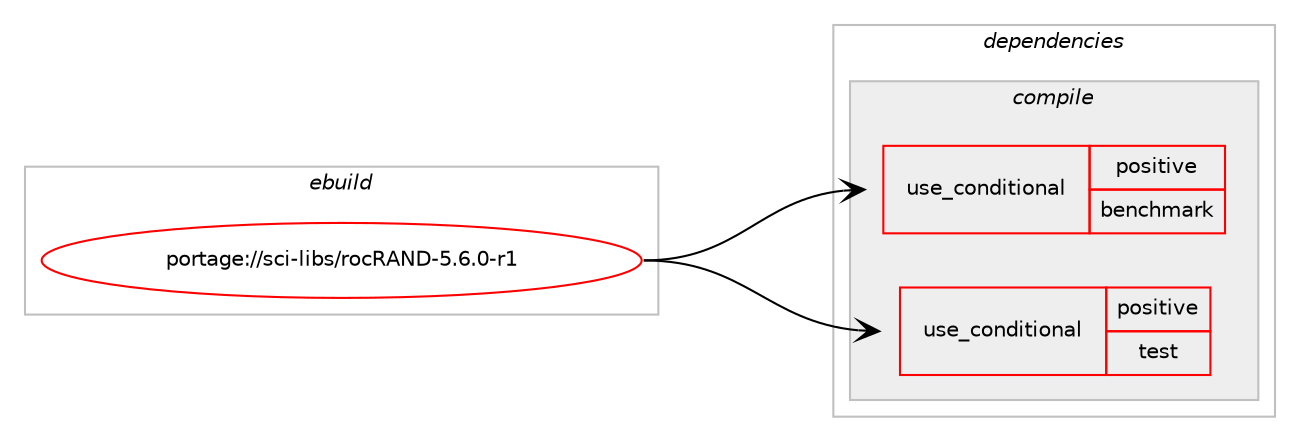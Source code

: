digraph prolog {

# *************
# Graph options
# *************

newrank=true;
concentrate=true;
compound=true;
graph [rankdir=LR,fontname=Helvetica,fontsize=10,ranksep=1.5];#, ranksep=2.5, nodesep=0.2];
edge  [arrowhead=vee];
node  [fontname=Helvetica,fontsize=10];

# **********
# The ebuild
# **********

subgraph cluster_leftcol {
color=gray;
rank=same;
label=<<i>ebuild</i>>;
id [label="portage://sci-libs/rocRAND-5.6.0-r1", color=red, width=4, href="../sci-libs/rocRAND-5.6.0-r1.svg"];
}

# ****************
# The dependencies
# ****************

subgraph cluster_midcol {
color=gray;
label=<<i>dependencies</i>>;
subgraph cluster_compile {
fillcolor="#eeeeee";
style=filled;
label=<<i>compile</i>>;
subgraph cond9778 {
dependency14401 [label=<<TABLE BORDER="0" CELLBORDER="1" CELLSPACING="0" CELLPADDING="4"><TR><TD ROWSPAN="3" CELLPADDING="10">use_conditional</TD></TR><TR><TD>positive</TD></TR><TR><TD>benchmark</TD></TR></TABLE>>, shape=none, color=red];
# *** BEGIN UNKNOWN DEPENDENCY TYPE (TODO) ***
# dependency14401 -> package_dependency(portage://sci-libs/rocRAND-5.6.0-r1,install,no,dev-cpp,benchmark,none,[,,],[],[])
# *** END UNKNOWN DEPENDENCY TYPE (TODO) ***

}
id:e -> dependency14401:w [weight=20,style="solid",arrowhead="vee"];
subgraph cond9779 {
dependency14402 [label=<<TABLE BORDER="0" CELLBORDER="1" CELLSPACING="0" CELLPADDING="4"><TR><TD ROWSPAN="3" CELLPADDING="10">use_conditional</TD></TR><TR><TD>positive</TD></TR><TR><TD>test</TD></TR></TABLE>>, shape=none, color=red];
# *** BEGIN UNKNOWN DEPENDENCY TYPE (TODO) ***
# dependency14402 -> package_dependency(portage://sci-libs/rocRAND-5.6.0-r1,install,no,dev-cpp,gtest,none,[,,],[],[])
# *** END UNKNOWN DEPENDENCY TYPE (TODO) ***

}
id:e -> dependency14402:w [weight=20,style="solid",arrowhead="vee"];
# *** BEGIN UNKNOWN DEPENDENCY TYPE (TODO) ***
# id -> package_dependency(portage://sci-libs/rocRAND-5.6.0-r1,install,no,dev-build,rocm-cmake,none,[,,],[],[])
# *** END UNKNOWN DEPENDENCY TYPE (TODO) ***

# *** BEGIN UNKNOWN DEPENDENCY TYPE (TODO) ***
# id -> package_dependency(portage://sci-libs/rocRAND-5.6.0-r1,install,no,dev-util,hip,none,[,,],[],[])
# *** END UNKNOWN DEPENDENCY TYPE (TODO) ***

}
subgraph cluster_compileandrun {
fillcolor="#eeeeee";
style=filled;
label=<<i>compile and run</i>>;
}
subgraph cluster_run {
fillcolor="#eeeeee";
style=filled;
label=<<i>run</i>>;
# *** BEGIN UNKNOWN DEPENDENCY TYPE (TODO) ***
# id -> package_dependency(portage://sci-libs/rocRAND-5.6.0-r1,run,no,dev-util,hip,none,[,,],[],[])
# *** END UNKNOWN DEPENDENCY TYPE (TODO) ***

}
}

# **************
# The candidates
# **************

subgraph cluster_choices {
rank=same;
color=gray;
label=<<i>candidates</i>>;

}

}
